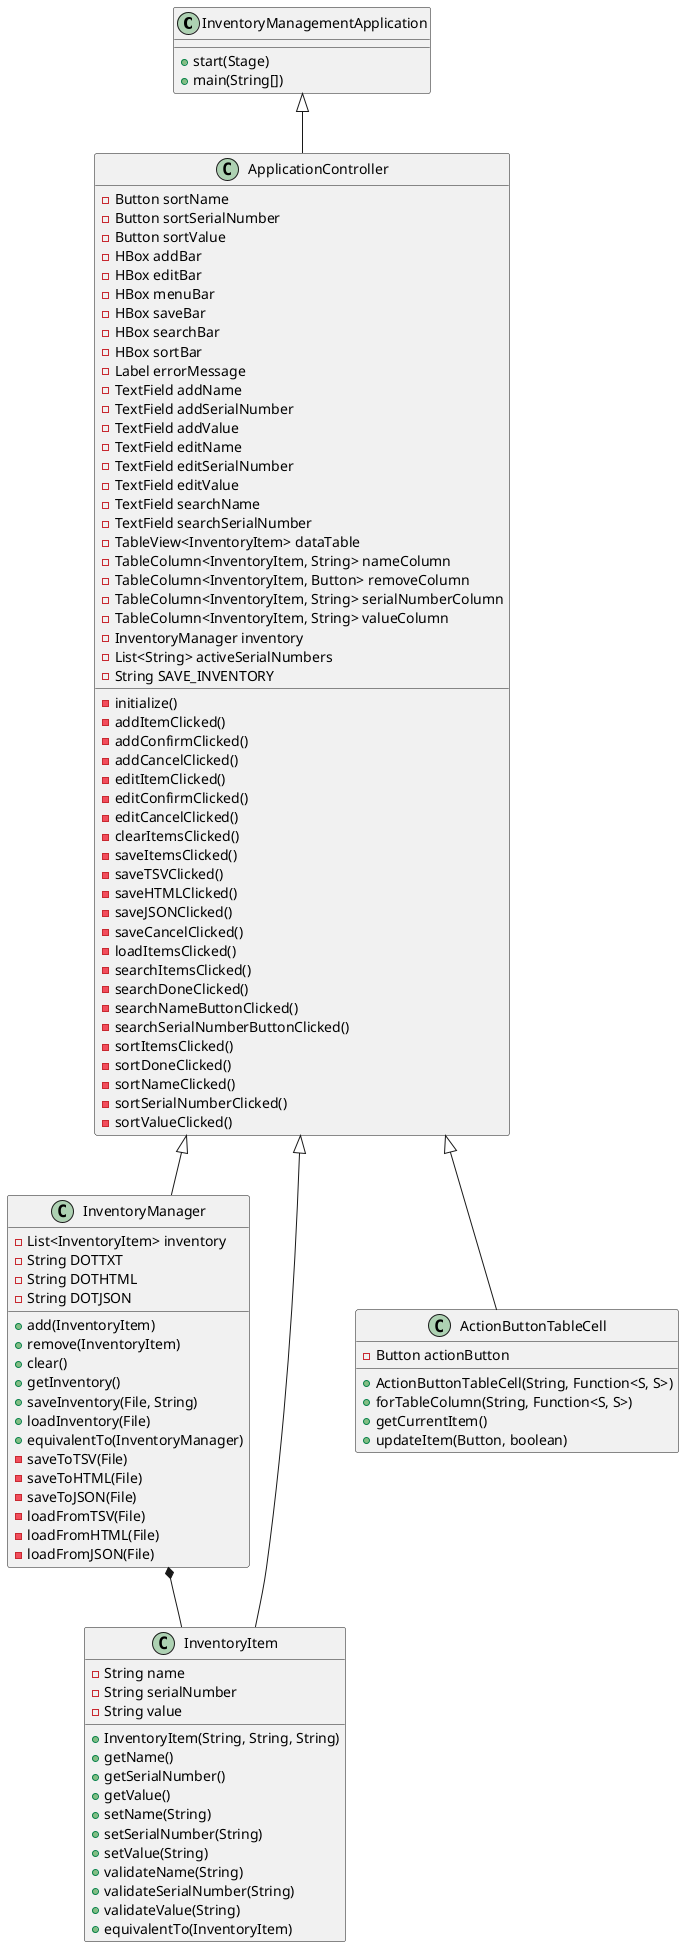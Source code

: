 @startuml

class InventoryManagementApplication {
+start(Stage)
+main(String[])
}

class ApplicationController {
-Button sortName
-Button sortSerialNumber
-Button sortValue
-HBox addBar
-HBox editBar
-HBox menuBar
-HBox saveBar
-HBox searchBar
-HBox sortBar
-Label errorMessage
-TextField addName
-TextField addSerialNumber
-TextField addValue
-TextField editName
-TextField editSerialNumber
-TextField editValue
-TextField searchName
-TextField searchSerialNumber
-TableView<InventoryItem> dataTable
-TableColumn<InventoryItem, String> nameColumn
-TableColumn<InventoryItem, Button> removeColumn
-TableColumn<InventoryItem, String> serialNumberColumn
-TableColumn<InventoryItem, String> valueColumn
-InventoryManager inventory
-List<String> activeSerialNumbers
-String SAVE_INVENTORY

-initialize()
-addItemClicked()
-addConfirmClicked()
-addCancelClicked()
-editItemClicked()
-editConfirmClicked()
-editCancelClicked()
-clearItemsClicked()
-saveItemsClicked()
-saveTSVClicked()
-saveHTMLClicked()
-saveJSONClicked()
-saveCancelClicked()
-loadItemsClicked()
-searchItemsClicked()
-searchDoneClicked()
-searchNameButtonClicked()
-searchSerialNumberButtonClicked()
-sortItemsClicked()
-sortDoneClicked()
-sortNameClicked()
-sortSerialNumberClicked()
-sortValueClicked()
}

class InventoryManager {
-List<InventoryItem> inventory
-String DOTTXT
-String DOTHTML
-String DOTJSON

+add(InventoryItem)
+remove(InventoryItem)
+clear()
+getInventory()
+saveInventory(File, String)
+loadInventory(File)
+equivalentTo(InventoryManager)
-saveToTSV(File)
-saveToHTML(File)
-saveToJSON(File)
-loadFromTSV(File)
-loadFromHTML(File)
-loadFromJSON(File)
}

class InventoryItem {
-String name
-String serialNumber
-String value

+InventoryItem(String, String, String)
+getName()
+getSerialNumber()
+getValue()
+setName(String)
+setSerialNumber(String)
+setValue(String)
+validateName(String)
+validateSerialNumber(String)
+validateValue(String)
+equivalentTo(InventoryItem)
}

class ActionButtonTableCell {
-Button actionButton

+ActionButtonTableCell(String, Function<S, S>)
+forTableColumn(String, Function<S, S>)
+getCurrentItem()
+updateItem(Button, boolean)
}

InventoryManagementApplication <|-- ApplicationController
InventoryManager *-- InventoryItem
ApplicationController <|-- InventoryItem
ApplicationController <|-- InventoryManager
ApplicationController <|-- ActionButtonTableCell


@enduml